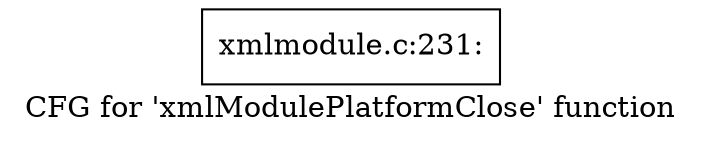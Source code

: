 digraph "CFG for 'xmlModulePlatformClose' function" {
	label="CFG for 'xmlModulePlatformClose' function";

	Node0x4f27780 [shape=record,label="{xmlmodule.c:231:}"];
}
